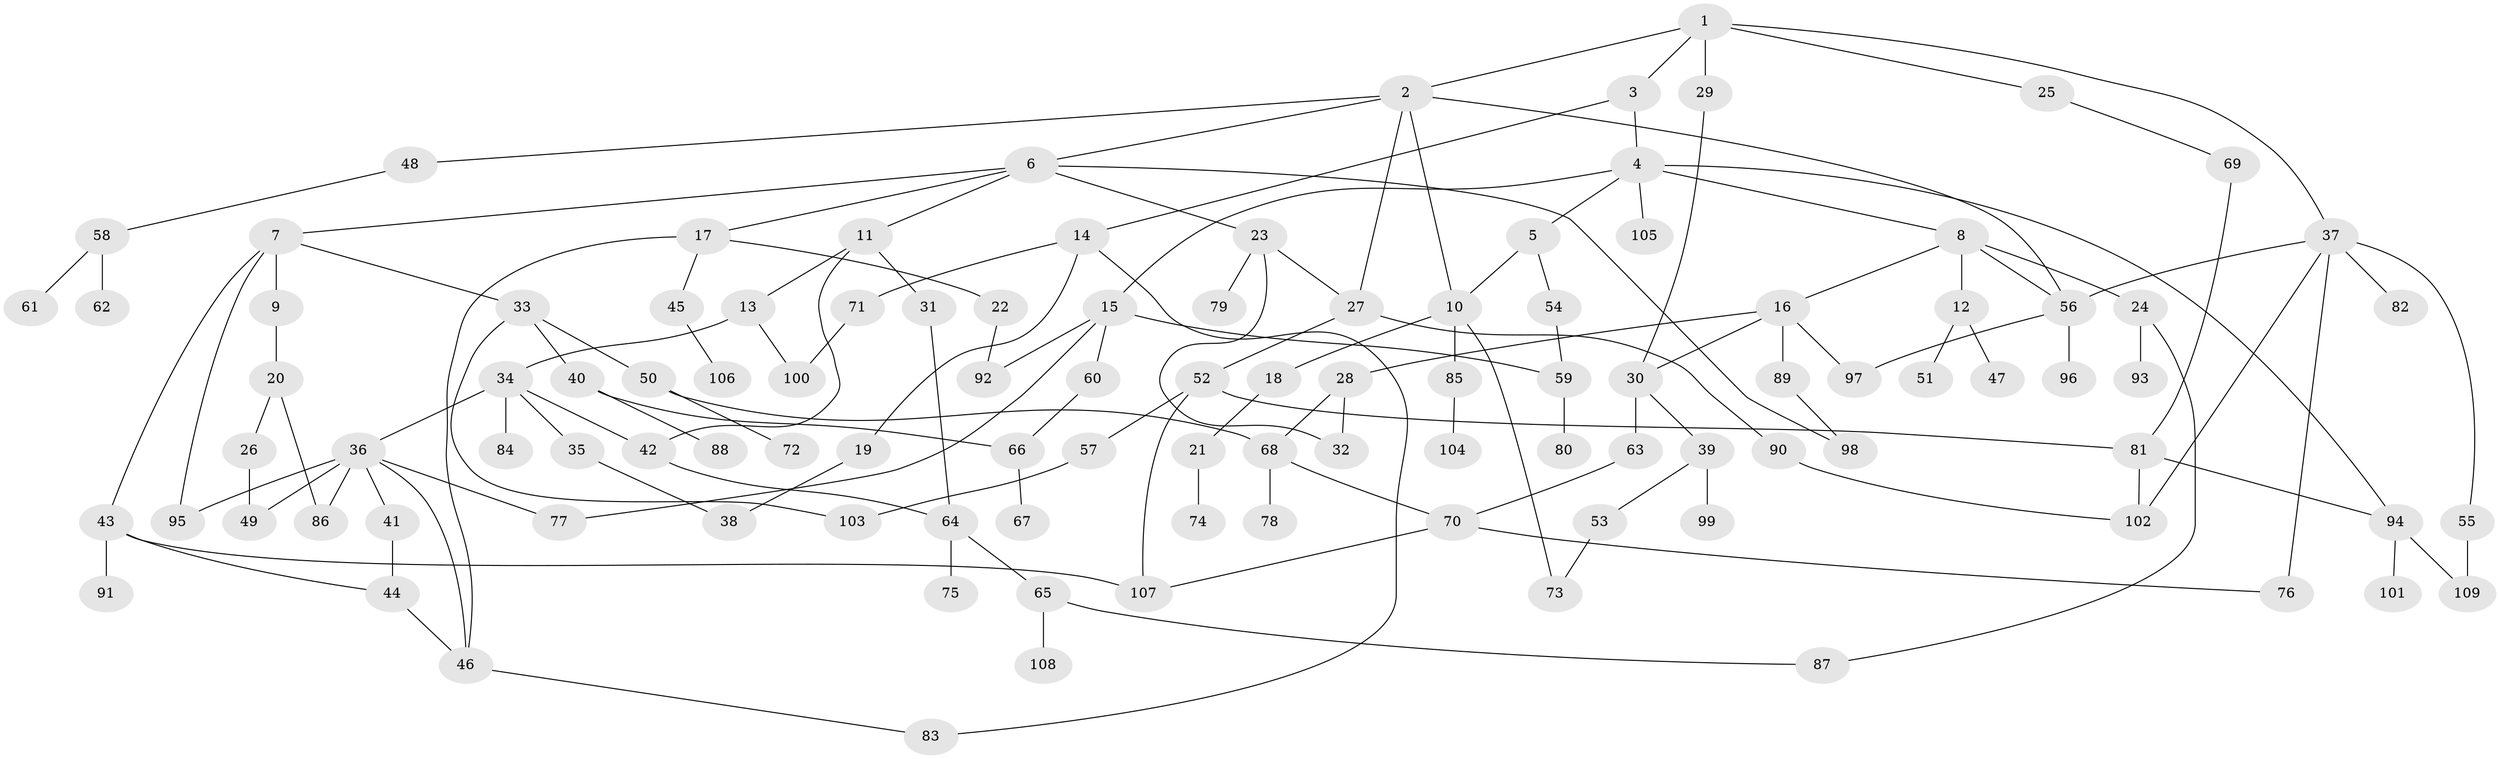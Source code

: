 // coarse degree distribution, {11: 0.023255813953488372, 8: 0.046511627906976744, 5: 0.16279069767441862, 10: 0.023255813953488372, 9: 0.046511627906976744, 2: 0.27906976744186046, 3: 0.11627906976744186, 1: 0.2558139534883721, 4: 0.046511627906976744}
// Generated by graph-tools (version 1.1) at 2025/17/03/04/25 18:17:13]
// undirected, 109 vertices, 144 edges
graph export_dot {
graph [start="1"]
  node [color=gray90,style=filled];
  1;
  2;
  3;
  4;
  5;
  6;
  7;
  8;
  9;
  10;
  11;
  12;
  13;
  14;
  15;
  16;
  17;
  18;
  19;
  20;
  21;
  22;
  23;
  24;
  25;
  26;
  27;
  28;
  29;
  30;
  31;
  32;
  33;
  34;
  35;
  36;
  37;
  38;
  39;
  40;
  41;
  42;
  43;
  44;
  45;
  46;
  47;
  48;
  49;
  50;
  51;
  52;
  53;
  54;
  55;
  56;
  57;
  58;
  59;
  60;
  61;
  62;
  63;
  64;
  65;
  66;
  67;
  68;
  69;
  70;
  71;
  72;
  73;
  74;
  75;
  76;
  77;
  78;
  79;
  80;
  81;
  82;
  83;
  84;
  85;
  86;
  87;
  88;
  89;
  90;
  91;
  92;
  93;
  94;
  95;
  96;
  97;
  98;
  99;
  100;
  101;
  102;
  103;
  104;
  105;
  106;
  107;
  108;
  109;
  1 -- 2;
  1 -- 3;
  1 -- 25;
  1 -- 29;
  1 -- 37;
  2 -- 6;
  2 -- 27;
  2 -- 48;
  2 -- 56;
  2 -- 10;
  3 -- 4;
  3 -- 14;
  4 -- 5;
  4 -- 8;
  4 -- 15;
  4 -- 105;
  4 -- 94;
  5 -- 10;
  5 -- 54;
  6 -- 7;
  6 -- 11;
  6 -- 17;
  6 -- 23;
  6 -- 98;
  7 -- 9;
  7 -- 33;
  7 -- 43;
  7 -- 95;
  8 -- 12;
  8 -- 16;
  8 -- 24;
  8 -- 56;
  9 -- 20;
  10 -- 18;
  10 -- 73;
  10 -- 85;
  11 -- 13;
  11 -- 31;
  11 -- 42;
  12 -- 47;
  12 -- 51;
  13 -- 34;
  13 -- 100;
  14 -- 19;
  14 -- 71;
  14 -- 83;
  15 -- 59;
  15 -- 60;
  15 -- 77;
  15 -- 92;
  16 -- 28;
  16 -- 89;
  16 -- 97;
  16 -- 30;
  17 -- 22;
  17 -- 45;
  17 -- 46;
  18 -- 21;
  19 -- 38;
  20 -- 26;
  20 -- 86;
  21 -- 74;
  22 -- 92;
  23 -- 79;
  23 -- 27;
  23 -- 32;
  24 -- 93;
  24 -- 87;
  25 -- 69;
  26 -- 49;
  27 -- 52;
  27 -- 90;
  28 -- 32;
  28 -- 68;
  29 -- 30;
  30 -- 39;
  30 -- 63;
  31 -- 64;
  33 -- 40;
  33 -- 50;
  33 -- 103;
  34 -- 35;
  34 -- 36;
  34 -- 84;
  34 -- 42;
  35 -- 38;
  36 -- 41;
  36 -- 49;
  36 -- 95;
  36 -- 77;
  36 -- 46;
  36 -- 86;
  37 -- 55;
  37 -- 76;
  37 -- 82;
  37 -- 102;
  37 -- 56;
  39 -- 53;
  39 -- 99;
  40 -- 88;
  40 -- 66;
  41 -- 44;
  42 -- 64;
  43 -- 44;
  43 -- 91;
  43 -- 107;
  44 -- 46;
  45 -- 106;
  46 -- 83;
  48 -- 58;
  50 -- 72;
  50 -- 68;
  52 -- 57;
  52 -- 81;
  52 -- 107;
  53 -- 73;
  54 -- 59;
  55 -- 109;
  56 -- 96;
  56 -- 97;
  57 -- 103;
  58 -- 61;
  58 -- 62;
  59 -- 80;
  60 -- 66;
  63 -- 70;
  64 -- 65;
  64 -- 75;
  65 -- 87;
  65 -- 108;
  66 -- 67;
  68 -- 70;
  68 -- 78;
  69 -- 81;
  70 -- 107;
  70 -- 76;
  71 -- 100;
  81 -- 94;
  81 -- 102;
  85 -- 104;
  89 -- 98;
  90 -- 102;
  94 -- 101;
  94 -- 109;
}
